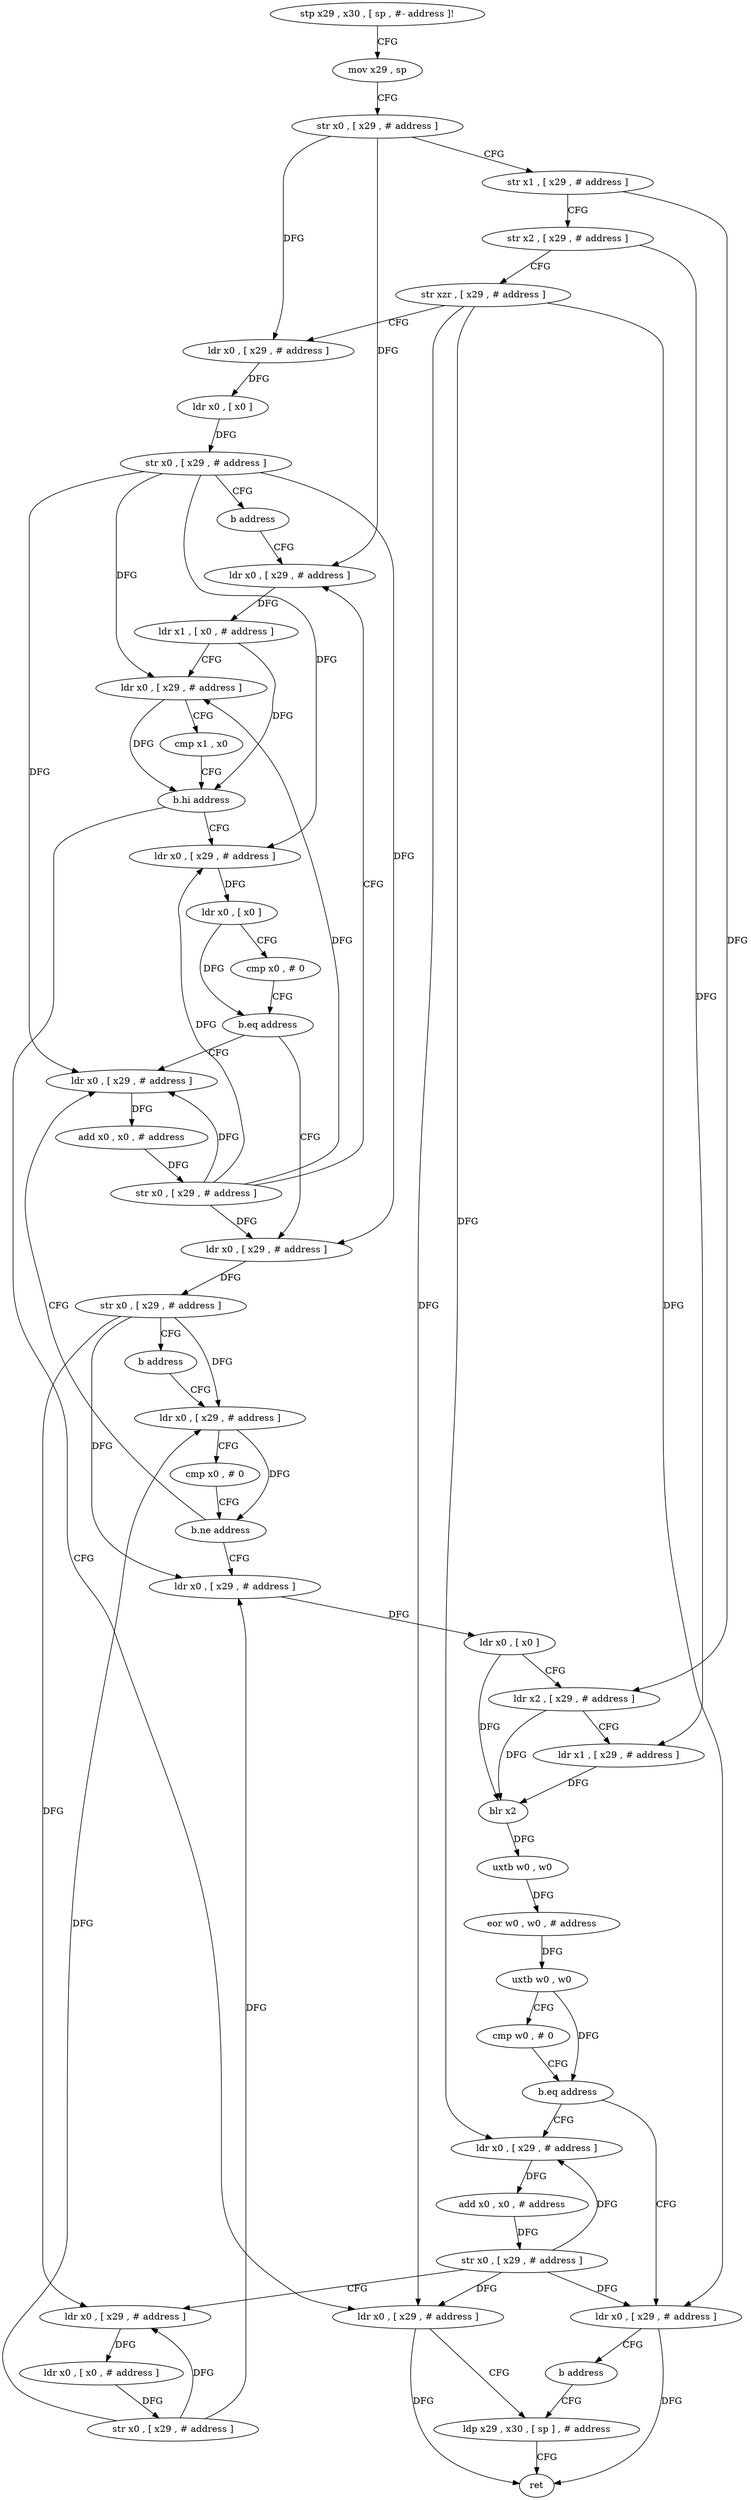 digraph "func" {
"4317100" [label = "stp x29 , x30 , [ sp , #- address ]!" ]
"4317104" [label = "mov x29 , sp" ]
"4317108" [label = "str x0 , [ x29 , # address ]" ]
"4317112" [label = "str x1 , [ x29 , # address ]" ]
"4317116" [label = "str x2 , [ x29 , # address ]" ]
"4317120" [label = "str xzr , [ x29 , # address ]" ]
"4317124" [label = "ldr x0 , [ x29 , # address ]" ]
"4317128" [label = "ldr x0 , [ x0 ]" ]
"4317132" [label = "str x0 , [ x29 , # address ]" ]
"4317136" [label = "b address" ]
"4317264" [label = "ldr x0 , [ x29 , # address ]" ]
"4317268" [label = "ldr x1 , [ x0 , # address ]" ]
"4317272" [label = "ldr x0 , [ x29 , # address ]" ]
"4317276" [label = "cmp x1 , x0" ]
"4317280" [label = "b.hi address" ]
"4317140" [label = "ldr x0 , [ x29 , # address ]" ]
"4317284" [label = "ldr x0 , [ x29 , # address ]" ]
"4317144" [label = "ldr x0 , [ x0 ]" ]
"4317148" [label = "cmp x0 , # 0" ]
"4317152" [label = "b.eq address" ]
"4317252" [label = "ldr x0 , [ x29 , # address ]" ]
"4317156" [label = "ldr x0 , [ x29 , # address ]" ]
"4317288" [label = "ldp x29 , x30 , [ sp ] , # address" ]
"4317256" [label = "add x0 , x0 , # address" ]
"4317260" [label = "str x0 , [ x29 , # address ]" ]
"4317160" [label = "str x0 , [ x29 , # address ]" ]
"4317164" [label = "b address" ]
"4317240" [label = "ldr x0 , [ x29 , # address ]" ]
"4317244" [label = "cmp x0 , # 0" ]
"4317248" [label = "b.ne address" ]
"4317168" [label = "ldr x0 , [ x29 , # address ]" ]
"4317172" [label = "ldr x0 , [ x0 ]" ]
"4317176" [label = "ldr x2 , [ x29 , # address ]" ]
"4317180" [label = "ldr x1 , [ x29 , # address ]" ]
"4317184" [label = "blr x2" ]
"4317188" [label = "uxtb w0 , w0" ]
"4317192" [label = "eor w0 , w0 , # address" ]
"4317196" [label = "uxtb w0 , w0" ]
"4317200" [label = "cmp w0 , # 0" ]
"4317204" [label = "b.eq address" ]
"4317216" [label = "ldr x0 , [ x29 , # address ]" ]
"4317208" [label = "ldr x0 , [ x29 , # address ]" ]
"4317220" [label = "add x0 , x0 , # address" ]
"4317224" [label = "str x0 , [ x29 , # address ]" ]
"4317228" [label = "ldr x0 , [ x29 , # address ]" ]
"4317232" [label = "ldr x0 , [ x0 , # address ]" ]
"4317236" [label = "str x0 , [ x29 , # address ]" ]
"4317212" [label = "b address" ]
"4317292" [label = "ret" ]
"4317100" -> "4317104" [ label = "CFG" ]
"4317104" -> "4317108" [ label = "CFG" ]
"4317108" -> "4317112" [ label = "CFG" ]
"4317108" -> "4317124" [ label = "DFG" ]
"4317108" -> "4317264" [ label = "DFG" ]
"4317112" -> "4317116" [ label = "CFG" ]
"4317112" -> "4317176" [ label = "DFG" ]
"4317116" -> "4317120" [ label = "CFG" ]
"4317116" -> "4317180" [ label = "DFG" ]
"4317120" -> "4317124" [ label = "CFG" ]
"4317120" -> "4317284" [ label = "DFG" ]
"4317120" -> "4317216" [ label = "DFG" ]
"4317120" -> "4317208" [ label = "DFG" ]
"4317124" -> "4317128" [ label = "DFG" ]
"4317128" -> "4317132" [ label = "DFG" ]
"4317132" -> "4317136" [ label = "CFG" ]
"4317132" -> "4317272" [ label = "DFG" ]
"4317132" -> "4317140" [ label = "DFG" ]
"4317132" -> "4317252" [ label = "DFG" ]
"4317132" -> "4317156" [ label = "DFG" ]
"4317136" -> "4317264" [ label = "CFG" ]
"4317264" -> "4317268" [ label = "DFG" ]
"4317268" -> "4317272" [ label = "CFG" ]
"4317268" -> "4317280" [ label = "DFG" ]
"4317272" -> "4317276" [ label = "CFG" ]
"4317272" -> "4317280" [ label = "DFG" ]
"4317276" -> "4317280" [ label = "CFG" ]
"4317280" -> "4317140" [ label = "CFG" ]
"4317280" -> "4317284" [ label = "CFG" ]
"4317140" -> "4317144" [ label = "DFG" ]
"4317284" -> "4317288" [ label = "CFG" ]
"4317284" -> "4317292" [ label = "DFG" ]
"4317144" -> "4317148" [ label = "CFG" ]
"4317144" -> "4317152" [ label = "DFG" ]
"4317148" -> "4317152" [ label = "CFG" ]
"4317152" -> "4317252" [ label = "CFG" ]
"4317152" -> "4317156" [ label = "CFG" ]
"4317252" -> "4317256" [ label = "DFG" ]
"4317156" -> "4317160" [ label = "DFG" ]
"4317288" -> "4317292" [ label = "CFG" ]
"4317256" -> "4317260" [ label = "DFG" ]
"4317260" -> "4317264" [ label = "CFG" ]
"4317260" -> "4317272" [ label = "DFG" ]
"4317260" -> "4317140" [ label = "DFG" ]
"4317260" -> "4317252" [ label = "DFG" ]
"4317260" -> "4317156" [ label = "DFG" ]
"4317160" -> "4317164" [ label = "CFG" ]
"4317160" -> "4317240" [ label = "DFG" ]
"4317160" -> "4317168" [ label = "DFG" ]
"4317160" -> "4317228" [ label = "DFG" ]
"4317164" -> "4317240" [ label = "CFG" ]
"4317240" -> "4317244" [ label = "CFG" ]
"4317240" -> "4317248" [ label = "DFG" ]
"4317244" -> "4317248" [ label = "CFG" ]
"4317248" -> "4317168" [ label = "CFG" ]
"4317248" -> "4317252" [ label = "CFG" ]
"4317168" -> "4317172" [ label = "DFG" ]
"4317172" -> "4317176" [ label = "CFG" ]
"4317172" -> "4317184" [ label = "DFG" ]
"4317176" -> "4317180" [ label = "CFG" ]
"4317176" -> "4317184" [ label = "DFG" ]
"4317180" -> "4317184" [ label = "DFG" ]
"4317184" -> "4317188" [ label = "DFG" ]
"4317188" -> "4317192" [ label = "DFG" ]
"4317192" -> "4317196" [ label = "DFG" ]
"4317196" -> "4317200" [ label = "CFG" ]
"4317196" -> "4317204" [ label = "DFG" ]
"4317200" -> "4317204" [ label = "CFG" ]
"4317204" -> "4317216" [ label = "CFG" ]
"4317204" -> "4317208" [ label = "CFG" ]
"4317216" -> "4317220" [ label = "DFG" ]
"4317208" -> "4317212" [ label = "CFG" ]
"4317208" -> "4317292" [ label = "DFG" ]
"4317220" -> "4317224" [ label = "DFG" ]
"4317224" -> "4317228" [ label = "CFG" ]
"4317224" -> "4317284" [ label = "DFG" ]
"4317224" -> "4317216" [ label = "DFG" ]
"4317224" -> "4317208" [ label = "DFG" ]
"4317228" -> "4317232" [ label = "DFG" ]
"4317232" -> "4317236" [ label = "DFG" ]
"4317236" -> "4317240" [ label = "DFG" ]
"4317236" -> "4317168" [ label = "DFG" ]
"4317236" -> "4317228" [ label = "DFG" ]
"4317212" -> "4317288" [ label = "CFG" ]
}
